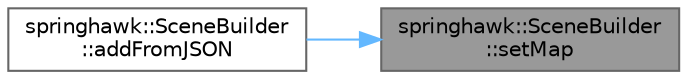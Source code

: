 digraph "springhawk::SceneBuilder::setMap"
{
 // LATEX_PDF_SIZE
  bgcolor="transparent";
  edge [fontname=Helvetica,fontsize=10,labelfontname=Helvetica,labelfontsize=10];
  node [fontname=Helvetica,fontsize=10,shape=box,height=0.2,width=0.4];
  rankdir="RL";
  Node1 [id="Node000001",label="springhawk::SceneBuilder\l::setMap",height=0.2,width=0.4,color="gray40", fillcolor="grey60", style="filled", fontcolor="black",tooltip=" "];
  Node1 -> Node2 [id="edge1_Node000001_Node000002",dir="back",color="steelblue1",style="solid",tooltip=" "];
  Node2 [id="Node000002",label="springhawk::SceneBuilder\l::addFromJSON",height=0.2,width=0.4,color="grey40", fillcolor="white", style="filled",URL="$classspringhawk_1_1_scene_builder.html#a65754004c21fcb5768a621c80a4b78a0",tooltip=" "];
}
